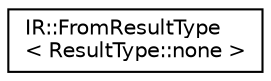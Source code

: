 digraph "Graphical Class Hierarchy"
{
  edge [fontname="Helvetica",fontsize="10",labelfontname="Helvetica",labelfontsize="10"];
  node [fontname="Helvetica",fontsize="10",shape=record];
  rankdir="LR";
  Node0 [label="IR::FromResultType\l\< ResultType::none \>",height=0.2,width=0.4,color="black", fillcolor="white", style="filled",URL="$struct_i_r_1_1_from_result_type_3_01_result_type_1_1none_01_4.html"];
}
